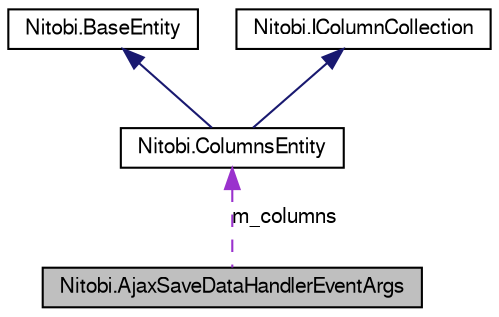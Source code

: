 digraph G
{
  bgcolor="transparent";
  edge [fontname="FreeSans",fontsize=10,labelfontname="FreeSans",labelfontsize=10];
  node [fontname="FreeSans",fontsize=10,shape=record];
  Node1 [label="Nitobi.AjaxSaveDataHandlerEventArgs",height=0.2,width=0.4,color="black", fillcolor="grey75", style="filled" fontcolor="black"];
  Node2 -> Node1 [dir=back,color="darkorchid3",fontsize=10,style="dashed",label="m_columns",fontname="FreeSans"];
  Node2 [label="Nitobi.ColumnsEntity",height=0.2,width=0.4,color="black",URL="$class_nitobi_1_1_columns_entity.html"];
  Node3 -> Node2 [dir=back,color="midnightblue",fontsize=10,style="solid",fontname="FreeSans"];
  Node3 [label="Nitobi.BaseEntity",height=0.2,width=0.4,color="black",URL="$class_nitobi_1_1_base_entity.html"];
  Node4 -> Node2 [dir=back,color="midnightblue",fontsize=10,style="solid",fontname="FreeSans"];
  Node4 [label="Nitobi.IColumnCollection",height=0.2,width=0.4,color="black",URL="$interface_nitobi_1_1_i_column_collection.html"];
}
